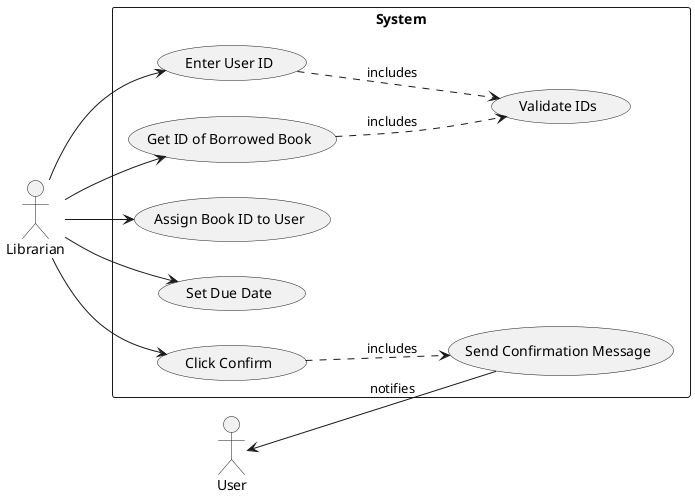 @startuml
actor :Librarian: as lib
actor :User:
left to right direction

rectangle "System" {
    (Enter User ID) as enterID
    (Get ID of Borrowed Book) as borrow
    (Validate IDs) as validate
    (Assign Book ID to User) as assign
    (Set Due Date) as setDue
    (Click Confirm) as confirm
    (Send Confirmation Message) as confirmMsg
}

lib -> enterID

enterID ..> validate : includes

lib --> borrow

borrow ..> validate : includes


lib --> assign
lib --> setDue
lib --> confirm
confirm ..> confirmMsg :includes
User <-- confirmMsg : notifies
@enduml